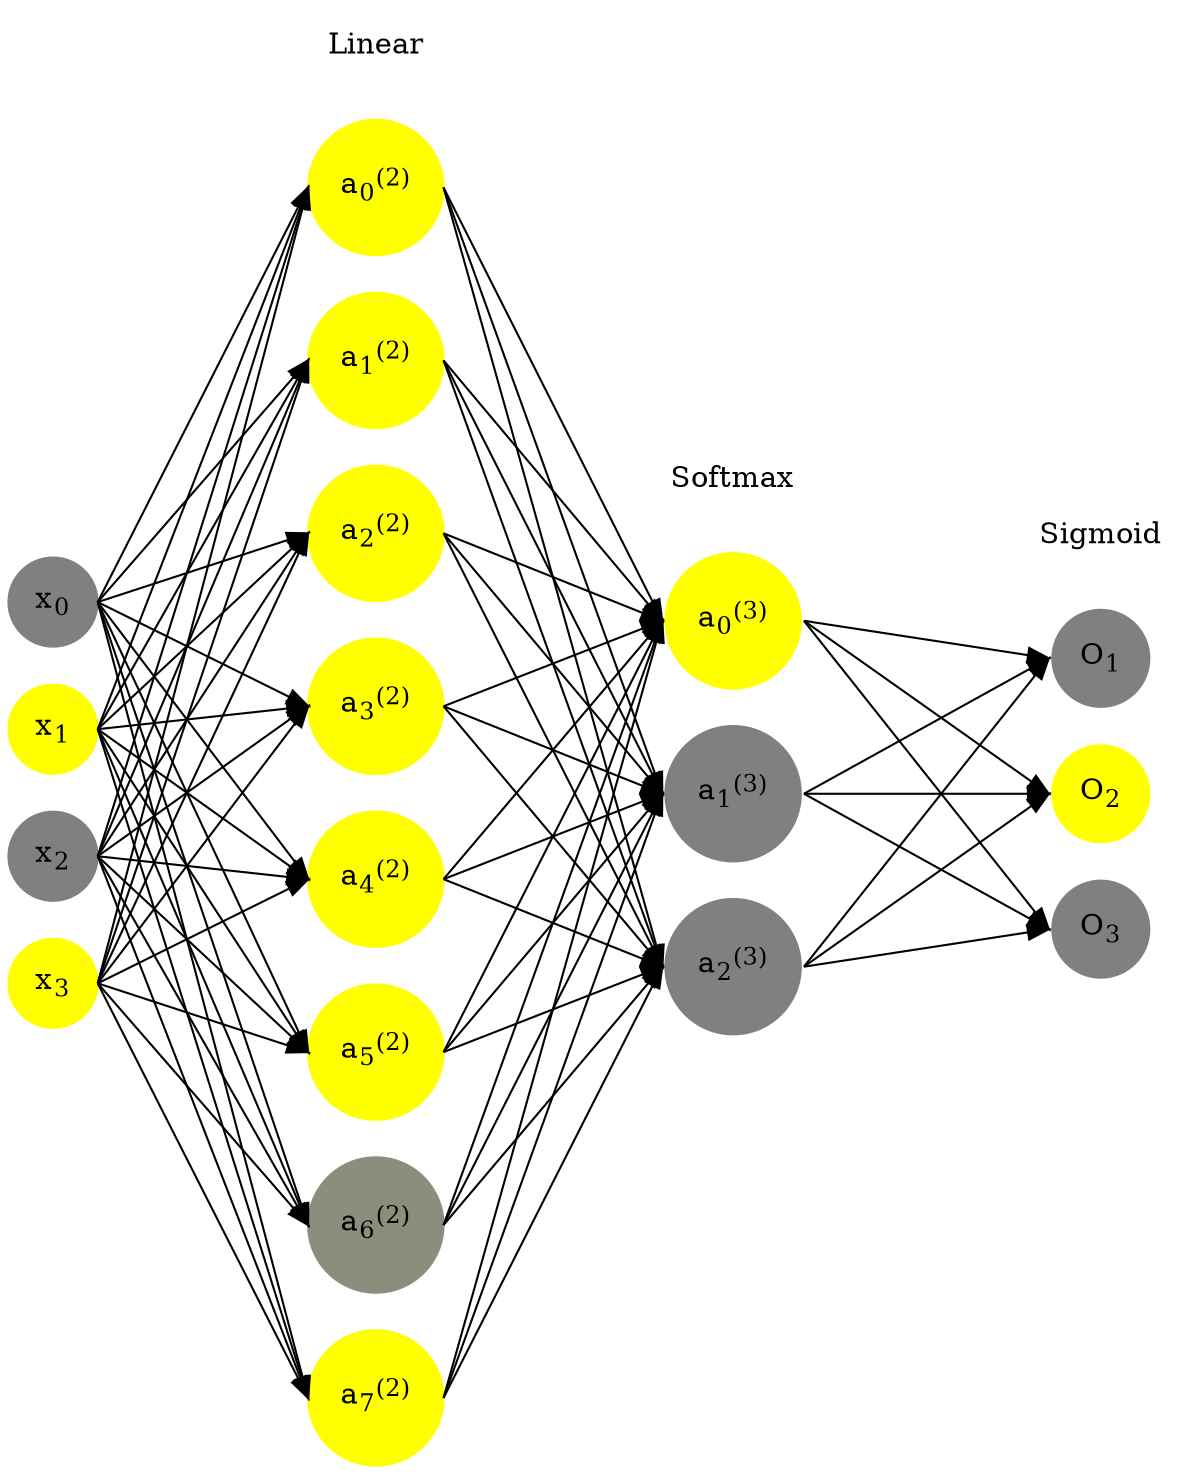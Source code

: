 digraph G {
	rankdir = LR;
	splines=false;
	edge[style=invis];
	ranksep= 1.4;
	{
	node [shape=circle, color="0.1667, 0.0, 0.5", style=filled, fillcolor="0.1667, 0.0, 0.5"];
	x0 [label=<x<sub>0</sub>>];
	}
	{
	node [shape=circle, color="0.1667, 1.0, 1.0", style=filled, fillcolor="0.1667, 1.0, 1.0"];
	x1 [label=<x<sub>1</sub>>];
	}
	{
	node [shape=circle, color="0.1667, 0.0, 0.5", style=filled, fillcolor="0.1667, 0.0, 0.5"];
	x2 [label=<x<sub>2</sub>>];
	}
	{
	node [shape=circle, color="0.1667, 1.0, 1.0", style=filled, fillcolor="0.1667, 1.0, 1.0"];
	x3 [label=<x<sub>3</sub>>];
	}
	{
	node [shape=circle, color="0.1667, 2.153823, 1.576912", style=filled, fillcolor="0.1667, 2.153823, 1.576912"];
	a02 [label=<a<sub>0</sub><sup>(2)</sup>>];
	}
	{
	node [shape=circle, color="0.1667, 3.510060, 2.255030", style=filled, fillcolor="0.1667, 3.510060, 2.255030"];
	a12 [label=<a<sub>1</sub><sup>(2)</sup>>];
	}
	{
	node [shape=circle, color="0.1667, 3.374398, 2.187199", style=filled, fillcolor="0.1667, 3.374398, 2.187199"];
	a22 [label=<a<sub>2</sub><sup>(2)</sup>>];
	}
	{
	node [shape=circle, color="0.1667, 9.692119, 5.346060", style=filled, fillcolor="0.1667, 9.692119, 5.346060"];
	a32 [label=<a<sub>3</sub><sup>(2)</sup>>];
	}
	{
	node [shape=circle, color="0.1667, 3.364746, 2.182373", style=filled, fillcolor="0.1667, 3.364746, 2.182373"];
	a42 [label=<a<sub>4</sub><sup>(2)</sup>>];
	}
	{
	node [shape=circle, color="0.1667, 1.233581, 1.116790", style=filled, fillcolor="0.1667, 1.233581, 1.116790"];
	a52 [label=<a<sub>5</sub><sup>(2)</sup>>];
	}
	{
	node [shape=circle, color="0.1667, 0.102597, 0.551299", style=filled, fillcolor="0.1667, 0.102597, 0.551299"];
	a62 [label=<a<sub>6</sub><sup>(2)</sup>>];
	}
	{
	node [shape=circle, color="0.1667, 2.460411, 1.730206", style=filled, fillcolor="0.1667, 2.460411, 1.730206"];
	a72 [label=<a<sub>7</sub><sup>(2)</sup>>];
	}
	{
	node [shape=circle, color="0.1667, 1.000000, 1.000000", style=filled, fillcolor="0.1667, 1.000000, 1.000000"];
	a03 [label=<a<sub>0</sub><sup>(3)</sup>>];
	}
	{
	node [shape=circle, color="0.1667, 0.000000, 0.500000", style=filled, fillcolor="0.1667, 0.000000, 0.500000"];
	a13 [label=<a<sub>1</sub><sup>(3)</sup>>];
	}
	{
	node [shape=circle, color="0.1667, 0.000000, 0.500000", style=filled, fillcolor="0.1667, 0.000000, 0.500000"];
	a23 [label=<a<sub>2</sub><sup>(3)</sup>>];
	}
	{
	node [shape=circle, color="0.1667, 0.0, 0.5", style=filled, fillcolor="0.1667, 0.0, 0.5"];
	O1 [label=<O<sub>1</sub>>];
	}
	{
	node [shape=circle, color="0.1667, 1.0, 1.0", style=filled, fillcolor="0.1667, 1.0, 1.0"];
	O2 [label=<O<sub>2</sub>>];
	}
	{
	node [shape=circle, color="0.1667, 0.0, 0.5", style=filled, fillcolor="0.1667, 0.0, 0.5"];
	O3 [label=<O<sub>3</sub>>];
	}
	{
	rank=same;
	x0->x1->x2->x3;
	}
	{
	rank=same;
	a02->a12->a22->a32->a42->a52->a62->a72;
	}
	{
	rank=same;
	a03->a13->a23;
	}
	{
	rank=same;
	O1->O2->O3;
	}
	l1 [shape=plaintext,label="Linear"];
	l1->a02;
	{rank=same; l1;a02};
	l2 [shape=plaintext,label="Softmax"];
	l2->a03;
	{rank=same; l2;a03};
	l3 [shape=plaintext,label="Sigmoid"];
	l3->O1;
	{rank=same; l3;O1};
edge[style=solid, tailport=e, headport=w];
	{x0;x1;x2;x3} -> {a02;a12;a22;a32;a42;a52;a62;a72};
	{a02;a12;a22;a32;a42;a52;a62;a72} -> {a03;a13;a23};
	{a03;a13;a23} -> {O1,O2,O3};
}